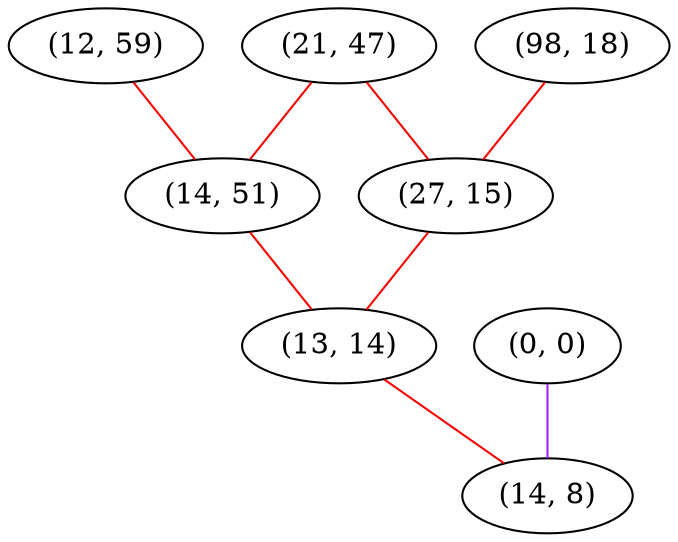 graph "" {
"(21, 47)";
"(12, 59)";
"(98, 18)";
"(14, 51)";
"(27, 15)";
"(13, 14)";
"(0, 0)";
"(14, 8)";
"(21, 47)" -- "(14, 51)"  [color=red, key=0, weight=1];
"(21, 47)" -- "(27, 15)"  [color=red, key=0, weight=1];
"(12, 59)" -- "(14, 51)"  [color=red, key=0, weight=1];
"(98, 18)" -- "(27, 15)"  [color=red, key=0, weight=1];
"(14, 51)" -- "(13, 14)"  [color=red, key=0, weight=1];
"(27, 15)" -- "(13, 14)"  [color=red, key=0, weight=1];
"(13, 14)" -- "(14, 8)"  [color=red, key=0, weight=1];
"(0, 0)" -- "(14, 8)"  [color=purple, key=0, weight=4];
}
